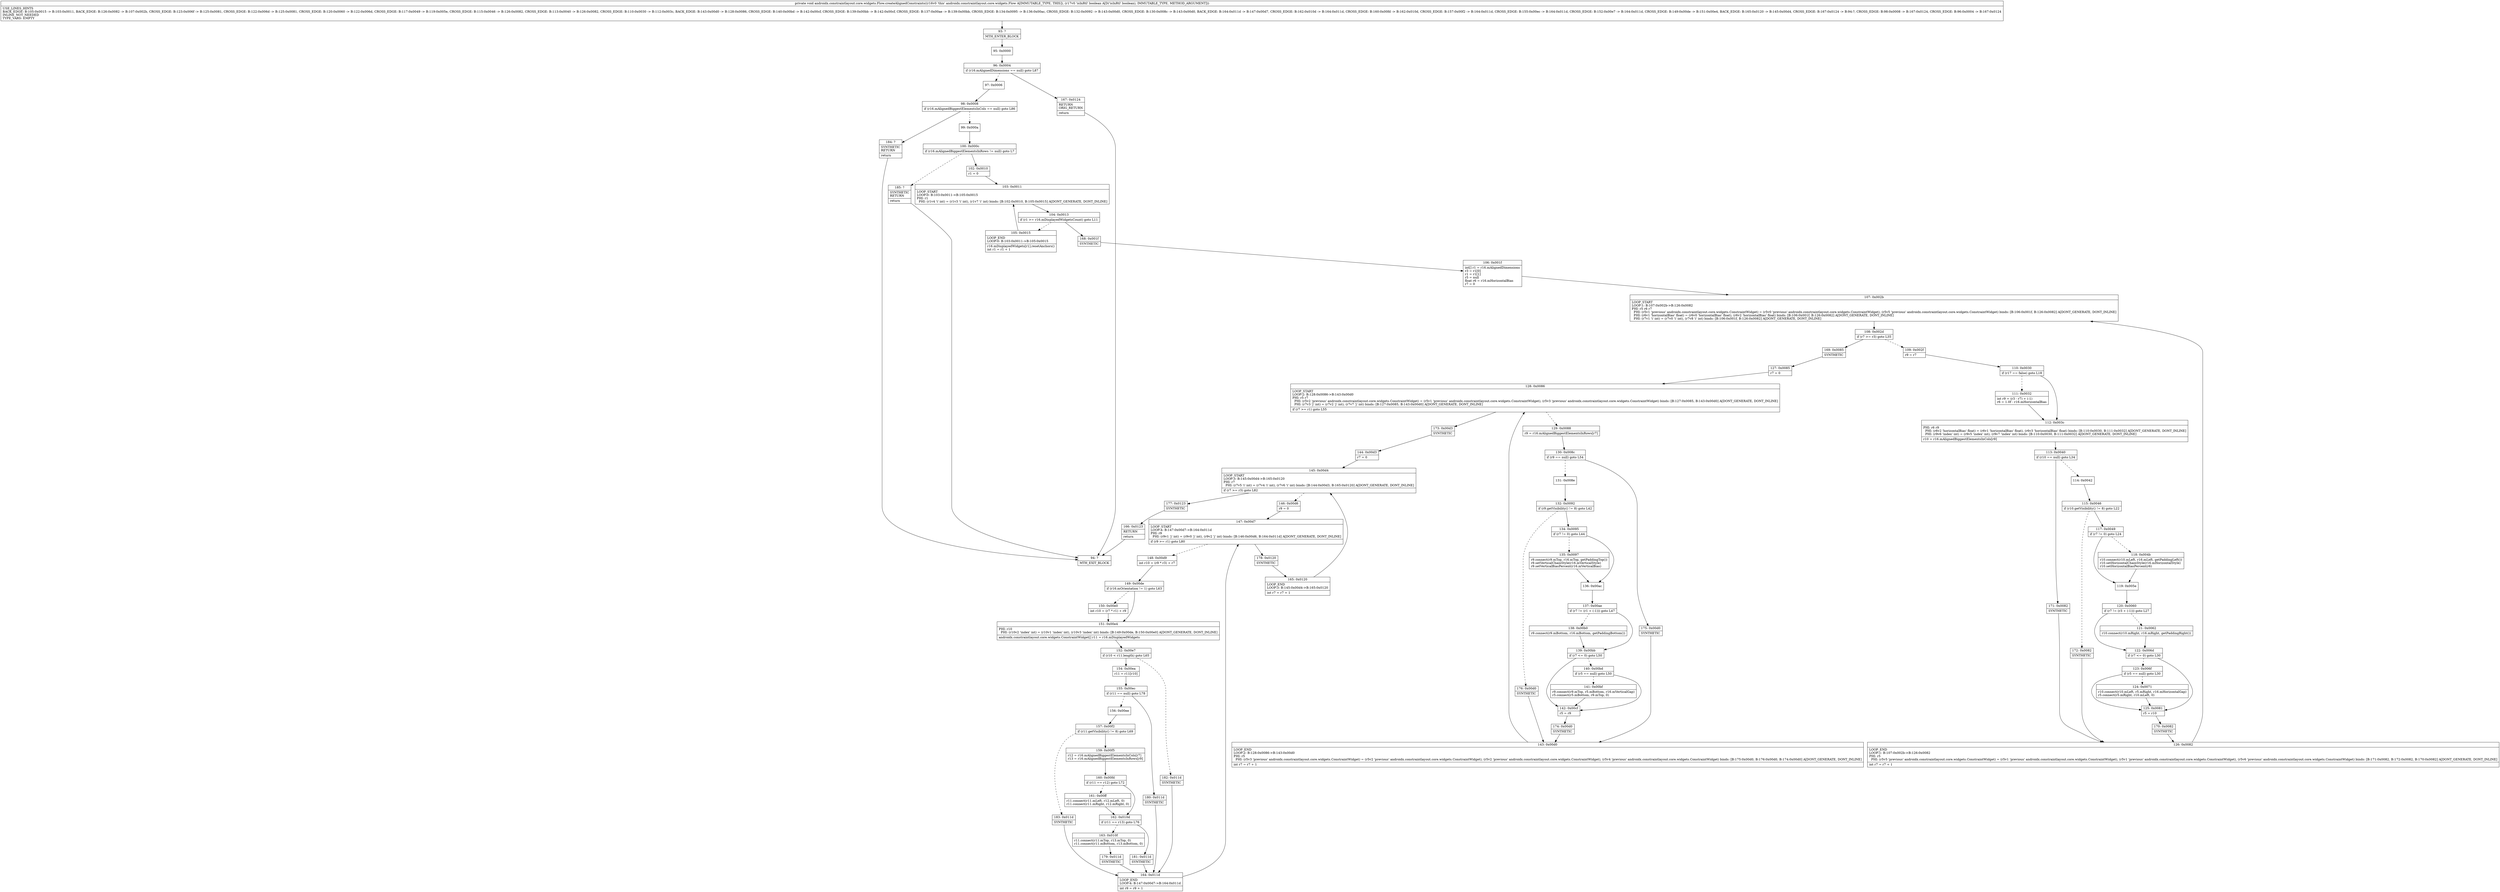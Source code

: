 digraph "CFG forandroidx.constraintlayout.core.widgets.Flow.createAlignedConstraints(Z)V" {
Node_93 [shape=record,label="{93\:\ ?|MTH_ENTER_BLOCK\l}"];
Node_95 [shape=record,label="{95\:\ 0x0000}"];
Node_96 [shape=record,label="{96\:\ 0x0004|if (r16.mAlignedDimensions == null) goto L87\l}"];
Node_97 [shape=record,label="{97\:\ 0x0006}"];
Node_98 [shape=record,label="{98\:\ 0x0008|if (r16.mAlignedBiggestElementsInCols == null) goto L86\l}"];
Node_99 [shape=record,label="{99\:\ 0x000a}"];
Node_100 [shape=record,label="{100\:\ 0x000c|if (r16.mAlignedBiggestElementsInRows != null) goto L7\l}"];
Node_102 [shape=record,label="{102\:\ 0x0010|r1 = 0\l}"];
Node_103 [shape=record,label="{103\:\ 0x0011|LOOP_START\lLOOP:0: B:103:0x0011\-\>B:105:0x0015\lPHI: r1 \l  PHI: (r1v4 'i' int) = (r1v3 'i' int), (r1v7 'i' int) binds: [B:102:0x0010, B:105:0x0015] A[DONT_GENERATE, DONT_INLINE]\l}"];
Node_104 [shape=record,label="{104\:\ 0x0013|if (r1 \>= r16.mDisplayedWidgetsCount) goto L11\l}"];
Node_105 [shape=record,label="{105\:\ 0x0015|LOOP_END\lLOOP:0: B:103:0x0011\-\>B:105:0x0015\l|r16.mDisplayedWidgets[r1].resetAnchors()\lint r1 = r1 + 1\l}"];
Node_168 [shape=record,label="{168\:\ 0x001f|SYNTHETIC\l}"];
Node_106 [shape=record,label="{106\:\ 0x001f|int[] r1 = r16.mAlignedDimensions\lr3 = r1[0]\lr1 = r1[1]\lr5 = null\lfloat r6 = r16.mHorizontalBias\lr7 = 0\l}"];
Node_107 [shape=record,label="{107\:\ 0x002b|LOOP_START\lLOOP:1: B:107:0x002b\-\>B:126:0x0082\lPHI: r5 r6 r7 \l  PHI: (r5v1 'previous' androidx.constraintlayout.core.widgets.ConstraintWidget) = (r5v0 'previous' androidx.constraintlayout.core.widgets.ConstraintWidget), (r5v5 'previous' androidx.constraintlayout.core.widgets.ConstraintWidget) binds: [B:106:0x001f, B:126:0x0082] A[DONT_GENERATE, DONT_INLINE]\l  PHI: (r6v1 'horizontalBias' float) = (r6v0 'horizontalBias' float), (r6v2 'horizontalBias' float) binds: [B:106:0x001f, B:126:0x0082] A[DONT_GENERATE, DONT_INLINE]\l  PHI: (r7v1 'i' int) = (r7v0 'i' int), (r7v8 'i' int) binds: [B:106:0x001f, B:126:0x0082] A[DONT_GENERATE, DONT_INLINE]\l}"];
Node_108 [shape=record,label="{108\:\ 0x002d|if (r7 \>= r3) goto L35\l}"];
Node_109 [shape=record,label="{109\:\ 0x002f|r9 = r7\l}"];
Node_110 [shape=record,label="{110\:\ 0x0030|if (r17 == false) goto L18\l}"];
Node_111 [shape=record,label="{111\:\ 0x0032|int r9 = (r3 \- r7) + (\-1)\lr6 = 1.0f \- r16.mHorizontalBias\l}"];
Node_112 [shape=record,label="{112\:\ 0x003c|PHI: r6 r9 \l  PHI: (r6v2 'horizontalBias' float) = (r6v1 'horizontalBias' float), (r6v3 'horizontalBias' float) binds: [B:110:0x0030, B:111:0x0032] A[DONT_GENERATE, DONT_INLINE]\l  PHI: (r9v6 'index' int) = (r9v5 'index' int), (r9v7 'index' int) binds: [B:110:0x0030, B:111:0x0032] A[DONT_GENERATE, DONT_INLINE]\l|r10 = r16.mAlignedBiggestElementsInCols[r9]\l}"];
Node_113 [shape=record,label="{113\:\ 0x0040|if (r10 == null) goto L34\l}"];
Node_114 [shape=record,label="{114\:\ 0x0042}"];
Node_115 [shape=record,label="{115\:\ 0x0046|if (r10.getVisibility() != 8) goto L22\l}"];
Node_117 [shape=record,label="{117\:\ 0x0049|if (r7 != 0) goto L24\l}"];
Node_118 [shape=record,label="{118\:\ 0x004b|r10.connect(r10.mLeft, r16.mLeft, getPaddingLeft())\lr10.setHorizontalChainStyle(r16.mHorizontalStyle)\lr10.setHorizontalBiasPercent(r6)\l}"];
Node_119 [shape=record,label="{119\:\ 0x005e}"];
Node_120 [shape=record,label="{120\:\ 0x0060|if (r7 != (r3 + (\-1))) goto L27\l}"];
Node_121 [shape=record,label="{121\:\ 0x0062|r10.connect(r10.mRight, r16.mRight, getPaddingRight())\l}"];
Node_122 [shape=record,label="{122\:\ 0x006d|if (r7 \<= 0) goto L30\l}"];
Node_123 [shape=record,label="{123\:\ 0x006f|if (r5 == null) goto L30\l}"];
Node_124 [shape=record,label="{124\:\ 0x0071|r10.connect(r10.mLeft, r5.mRight, r16.mHorizontalGap)\lr5.connect(r5.mRight, r10.mLeft, 0)\l}"];
Node_125 [shape=record,label="{125\:\ 0x0081|r5 = r10\l}"];
Node_170 [shape=record,label="{170\:\ 0x0082|SYNTHETIC\l}"];
Node_126 [shape=record,label="{126\:\ 0x0082|LOOP_END\lLOOP:1: B:107:0x002b\-\>B:126:0x0082\lPHI: r5 \l  PHI: (r5v5 'previous' androidx.constraintlayout.core.widgets.ConstraintWidget) = (r5v1 'previous' androidx.constraintlayout.core.widgets.ConstraintWidget), (r5v1 'previous' androidx.constraintlayout.core.widgets.ConstraintWidget), (r5v6 'previous' androidx.constraintlayout.core.widgets.ConstraintWidget) binds: [B:171:0x0082, B:172:0x0082, B:170:0x0082] A[DONT_GENERATE, DONT_INLINE]\l|int r7 = r7 + 1\l}"];
Node_172 [shape=record,label="{172\:\ 0x0082|SYNTHETIC\l}"];
Node_171 [shape=record,label="{171\:\ 0x0082|SYNTHETIC\l}"];
Node_169 [shape=record,label="{169\:\ 0x0085|SYNTHETIC\l}"];
Node_127 [shape=record,label="{127\:\ 0x0085|r7 = 0\l}"];
Node_128 [shape=record,label="{128\:\ 0x0086|LOOP_START\lLOOP:2: B:128:0x0086\-\>B:143:0x00d0\lPHI: r5 r7 \l  PHI: (r5v2 'previous' androidx.constraintlayout.core.widgets.ConstraintWidget) = (r5v1 'previous' androidx.constraintlayout.core.widgets.ConstraintWidget), (r5v3 'previous' androidx.constraintlayout.core.widgets.ConstraintWidget) binds: [B:127:0x0085, B:143:0x00d0] A[DONT_GENERATE, DONT_INLINE]\l  PHI: (r7v3 'j' int) = (r7v2 'j' int), (r7v7 'j' int) binds: [B:127:0x0085, B:143:0x00d0] A[DONT_GENERATE, DONT_INLINE]\l|if (r7 \>= r1) goto L55\l}"];
Node_129 [shape=record,label="{129\:\ 0x0088|r9 = r16.mAlignedBiggestElementsInRows[r7]\l}"];
Node_130 [shape=record,label="{130\:\ 0x008c|if (r9 == null) goto L54\l}"];
Node_131 [shape=record,label="{131\:\ 0x008e}"];
Node_132 [shape=record,label="{132\:\ 0x0092|if (r9.getVisibility() != 8) goto L42\l}"];
Node_134 [shape=record,label="{134\:\ 0x0095|if (r7 != 0) goto L44\l}"];
Node_135 [shape=record,label="{135\:\ 0x0097|r9.connect(r9.mTop, r16.mTop, getPaddingTop())\lr9.setVerticalChainStyle(r16.mVerticalStyle)\lr9.setVerticalBiasPercent(r16.mVerticalBias)\l}"];
Node_136 [shape=record,label="{136\:\ 0x00ac}"];
Node_137 [shape=record,label="{137\:\ 0x00ae|if (r7 != (r1 + (\-1))) goto L47\l}"];
Node_138 [shape=record,label="{138\:\ 0x00b0|r9.connect(r9.mBottom, r16.mBottom, getPaddingBottom())\l}"];
Node_139 [shape=record,label="{139\:\ 0x00bb|if (r7 \<= 0) goto L50\l}"];
Node_140 [shape=record,label="{140\:\ 0x00bd|if (r5 == null) goto L50\l}"];
Node_141 [shape=record,label="{141\:\ 0x00bf|r9.connect(r9.mTop, r5.mBottom, r16.mVerticalGap)\lr5.connect(r5.mBottom, r9.mTop, 0)\l}"];
Node_142 [shape=record,label="{142\:\ 0x00cf|r5 = r9\l}"];
Node_174 [shape=record,label="{174\:\ 0x00d0|SYNTHETIC\l}"];
Node_143 [shape=record,label="{143\:\ 0x00d0|LOOP_END\lLOOP:2: B:128:0x0086\-\>B:143:0x00d0\lPHI: r5 \l  PHI: (r5v3 'previous' androidx.constraintlayout.core.widgets.ConstraintWidget) = (r5v2 'previous' androidx.constraintlayout.core.widgets.ConstraintWidget), (r5v2 'previous' androidx.constraintlayout.core.widgets.ConstraintWidget), (r5v4 'previous' androidx.constraintlayout.core.widgets.ConstraintWidget) binds: [B:175:0x00d0, B:176:0x00d0, B:174:0x00d0] A[DONT_GENERATE, DONT_INLINE]\l|int r7 = r7 + 1\l}"];
Node_176 [shape=record,label="{176\:\ 0x00d0|SYNTHETIC\l}"];
Node_175 [shape=record,label="{175\:\ 0x00d0|SYNTHETIC\l}"];
Node_173 [shape=record,label="{173\:\ 0x00d3|SYNTHETIC\l}"];
Node_144 [shape=record,label="{144\:\ 0x00d3|r7 = 0\l}"];
Node_145 [shape=record,label="{145\:\ 0x00d4|LOOP_START\lLOOP:3: B:145:0x00d4\-\>B:165:0x0120\lPHI: r7 \l  PHI: (r7v5 'i' int) = (r7v4 'i' int), (r7v6 'i' int) binds: [B:144:0x00d3, B:165:0x0120] A[DONT_GENERATE, DONT_INLINE]\l|if (r7 \>= r3) goto L82\l}"];
Node_146 [shape=record,label="{146\:\ 0x00d6|r9 = 0\l}"];
Node_147 [shape=record,label="{147\:\ 0x00d7|LOOP_START\lLOOP:4: B:147:0x00d7\-\>B:164:0x011d\lPHI: r9 \l  PHI: (r9v1 'j' int) = (r9v0 'j' int), (r9v2 'j' int) binds: [B:146:0x00d6, B:164:0x011d] A[DONT_GENERATE, DONT_INLINE]\l|if (r9 \>= r1) goto L80\l}"];
Node_148 [shape=record,label="{148\:\ 0x00d9|int r10 = (r9 * r3) + r7\l}"];
Node_149 [shape=record,label="{149\:\ 0x00de|if (r16.mOrientation != 1) goto L63\l}"];
Node_150 [shape=record,label="{150\:\ 0x00e0|int r10 = (r7 * r1) + r9\l}"];
Node_151 [shape=record,label="{151\:\ 0x00e4|PHI: r10 \l  PHI: (r10v2 'index' int) = (r10v1 'index' int), (r10v3 'index' int) binds: [B:149:0x00de, B:150:0x00e0] A[DONT_GENERATE, DONT_INLINE]\l|androidx.constraintlayout.core.widgets.ConstraintWidget[] r11 = r16.mDisplayedWidgets\l}"];
Node_152 [shape=record,label="{152\:\ 0x00e7|if (r10 \< r11.length) goto L65\l}"];
Node_154 [shape=record,label="{154\:\ 0x00ea|r11 = r11[r10]\l}"];
Node_155 [shape=record,label="{155\:\ 0x00ec|if (r11 == null) goto L78\l}"];
Node_156 [shape=record,label="{156\:\ 0x00ee}"];
Node_157 [shape=record,label="{157\:\ 0x00f2|if (r11.getVisibility() != 8) goto L69\l}"];
Node_159 [shape=record,label="{159\:\ 0x00f5|r12 = r16.mAlignedBiggestElementsInCols[r7]\lr13 = r16.mAlignedBiggestElementsInRows[r9]\l}"];
Node_160 [shape=record,label="{160\:\ 0x00fd|if (r11 == r12) goto L72\l}"];
Node_161 [shape=record,label="{161\:\ 0x00ff|r11.connect(r11.mLeft, r12.mLeft, 0)\lr11.connect(r11.mRight, r12.mRight, 0)\l}"];
Node_162 [shape=record,label="{162\:\ 0x010d|if (r11 == r13) goto L76\l}"];
Node_163 [shape=record,label="{163\:\ 0x010f|r11.connect(r11.mTop, r13.mTop, 0)\lr11.connect(r11.mBottom, r13.mBottom, 0)\l}"];
Node_179 [shape=record,label="{179\:\ 0x011d|SYNTHETIC\l}"];
Node_164 [shape=record,label="{164\:\ 0x011d|LOOP_END\lLOOP:4: B:147:0x00d7\-\>B:164:0x011d\l|int r9 = r9 + 1\l}"];
Node_181 [shape=record,label="{181\:\ 0x011d|SYNTHETIC\l}"];
Node_183 [shape=record,label="{183\:\ 0x011d|SYNTHETIC\l}"];
Node_180 [shape=record,label="{180\:\ 0x011d|SYNTHETIC\l}"];
Node_182 [shape=record,label="{182\:\ 0x011d|SYNTHETIC\l}"];
Node_178 [shape=record,label="{178\:\ 0x0120|SYNTHETIC\l}"];
Node_165 [shape=record,label="{165\:\ 0x0120|LOOP_END\lLOOP:3: B:145:0x00d4\-\>B:165:0x0120\l|int r7 = r7 + 1\l}"];
Node_177 [shape=record,label="{177\:\ 0x0123|SYNTHETIC\l}"];
Node_166 [shape=record,label="{166\:\ 0x0123|RETURN\l|return\l}"];
Node_94 [shape=record,label="{94\:\ ?|MTH_EXIT_BLOCK\l}"];
Node_185 [shape=record,label="{185\:\ ?|SYNTHETIC\lRETURN\l|return\l}"];
Node_184 [shape=record,label="{184\:\ ?|SYNTHETIC\lRETURN\l|return\l}"];
Node_167 [shape=record,label="{167\:\ 0x0124|RETURN\lORIG_RETURN\l|return\l}"];
MethodNode[shape=record,label="{private void androidx.constraintlayout.core.widgets.Flow.createAlignedConstraints((r16v0 'this' androidx.constraintlayout.core.widgets.Flow A[IMMUTABLE_TYPE, THIS]), (r17v0 'isInRtl' boolean A[D('isInRtl' boolean), IMMUTABLE_TYPE, METHOD_ARGUMENT]))  | USE_LINES_HINTS\lBACK_EDGE: B:105:0x0015 \-\> B:103:0x0011, BACK_EDGE: B:126:0x0082 \-\> B:107:0x002b, CROSS_EDGE: B:123:0x006f \-\> B:125:0x0081, CROSS_EDGE: B:122:0x006d \-\> B:125:0x0081, CROSS_EDGE: B:120:0x0060 \-\> B:122:0x006d, CROSS_EDGE: B:117:0x0049 \-\> B:119:0x005e, CROSS_EDGE: B:115:0x0046 \-\> B:126:0x0082, CROSS_EDGE: B:113:0x0040 \-\> B:126:0x0082, CROSS_EDGE: B:110:0x0030 \-\> B:112:0x003c, BACK_EDGE: B:143:0x00d0 \-\> B:128:0x0086, CROSS_EDGE: B:140:0x00bd \-\> B:142:0x00cf, CROSS_EDGE: B:139:0x00bb \-\> B:142:0x00cf, CROSS_EDGE: B:137:0x00ae \-\> B:139:0x00bb, CROSS_EDGE: B:134:0x0095 \-\> B:136:0x00ac, CROSS_EDGE: B:132:0x0092 \-\> B:143:0x00d0, CROSS_EDGE: B:130:0x008c \-\> B:143:0x00d0, BACK_EDGE: B:164:0x011d \-\> B:147:0x00d7, CROSS_EDGE: B:162:0x010d \-\> B:164:0x011d, CROSS_EDGE: B:160:0x00fd \-\> B:162:0x010d, CROSS_EDGE: B:157:0x00f2 \-\> B:164:0x011d, CROSS_EDGE: B:155:0x00ec \-\> B:164:0x011d, CROSS_EDGE: B:152:0x00e7 \-\> B:164:0x011d, CROSS_EDGE: B:149:0x00de \-\> B:151:0x00e4, BACK_EDGE: B:165:0x0120 \-\> B:145:0x00d4, CROSS_EDGE: B:167:0x0124 \-\> B:94:?, CROSS_EDGE: B:98:0x0008 \-\> B:167:0x0124, CROSS_EDGE: B:96:0x0004 \-\> B:167:0x0124\lINLINE_NOT_NEEDED\lTYPE_VARS: EMPTY\l}"];
MethodNode -> Node_93;Node_93 -> Node_95;
Node_95 -> Node_96;
Node_96 -> Node_97[style=dashed];
Node_96 -> Node_167;
Node_97 -> Node_98;
Node_98 -> Node_99[style=dashed];
Node_98 -> Node_184;
Node_99 -> Node_100;
Node_100 -> Node_102;
Node_100 -> Node_185[style=dashed];
Node_102 -> Node_103;
Node_103 -> Node_104;
Node_104 -> Node_105[style=dashed];
Node_104 -> Node_168;
Node_105 -> Node_103;
Node_168 -> Node_106;
Node_106 -> Node_107;
Node_107 -> Node_108;
Node_108 -> Node_109[style=dashed];
Node_108 -> Node_169;
Node_109 -> Node_110;
Node_110 -> Node_111[style=dashed];
Node_110 -> Node_112;
Node_111 -> Node_112;
Node_112 -> Node_113;
Node_113 -> Node_114[style=dashed];
Node_113 -> Node_171;
Node_114 -> Node_115;
Node_115 -> Node_117;
Node_115 -> Node_172[style=dashed];
Node_117 -> Node_118[style=dashed];
Node_117 -> Node_119;
Node_118 -> Node_119;
Node_119 -> Node_120;
Node_120 -> Node_121[style=dashed];
Node_120 -> Node_122;
Node_121 -> Node_122;
Node_122 -> Node_123[style=dashed];
Node_122 -> Node_125;
Node_123 -> Node_124[style=dashed];
Node_123 -> Node_125;
Node_124 -> Node_125;
Node_125 -> Node_170;
Node_170 -> Node_126;
Node_126 -> Node_107;
Node_172 -> Node_126;
Node_171 -> Node_126;
Node_169 -> Node_127;
Node_127 -> Node_128;
Node_128 -> Node_129[style=dashed];
Node_128 -> Node_173;
Node_129 -> Node_130;
Node_130 -> Node_131[style=dashed];
Node_130 -> Node_175;
Node_131 -> Node_132;
Node_132 -> Node_134;
Node_132 -> Node_176[style=dashed];
Node_134 -> Node_135[style=dashed];
Node_134 -> Node_136;
Node_135 -> Node_136;
Node_136 -> Node_137;
Node_137 -> Node_138[style=dashed];
Node_137 -> Node_139;
Node_138 -> Node_139;
Node_139 -> Node_140[style=dashed];
Node_139 -> Node_142;
Node_140 -> Node_141[style=dashed];
Node_140 -> Node_142;
Node_141 -> Node_142;
Node_142 -> Node_174;
Node_174 -> Node_143;
Node_143 -> Node_128;
Node_176 -> Node_143;
Node_175 -> Node_143;
Node_173 -> Node_144;
Node_144 -> Node_145;
Node_145 -> Node_146[style=dashed];
Node_145 -> Node_177;
Node_146 -> Node_147;
Node_147 -> Node_148[style=dashed];
Node_147 -> Node_178;
Node_148 -> Node_149;
Node_149 -> Node_150[style=dashed];
Node_149 -> Node_151;
Node_150 -> Node_151;
Node_151 -> Node_152;
Node_152 -> Node_154;
Node_152 -> Node_182[style=dashed];
Node_154 -> Node_155;
Node_155 -> Node_156[style=dashed];
Node_155 -> Node_180;
Node_156 -> Node_157;
Node_157 -> Node_159;
Node_157 -> Node_183[style=dashed];
Node_159 -> Node_160;
Node_160 -> Node_161[style=dashed];
Node_160 -> Node_162;
Node_161 -> Node_162;
Node_162 -> Node_163[style=dashed];
Node_162 -> Node_181;
Node_163 -> Node_179;
Node_179 -> Node_164;
Node_164 -> Node_147;
Node_181 -> Node_164;
Node_183 -> Node_164;
Node_180 -> Node_164;
Node_182 -> Node_164;
Node_178 -> Node_165;
Node_165 -> Node_145;
Node_177 -> Node_166;
Node_166 -> Node_94;
Node_185 -> Node_94;
Node_184 -> Node_94;
Node_167 -> Node_94;
}

